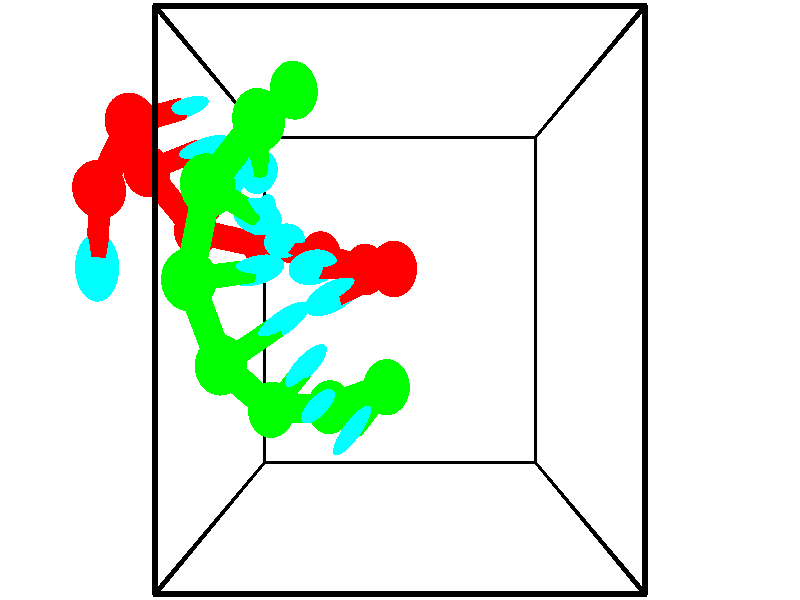 // switches for output
#declare DRAW_BASES = 1; // possible values are 0, 1; only relevant for DNA ribbons
#declare DRAW_BASES_TYPE = 3; // possible values are 1, 2, 3; only relevant for DNA ribbons
#declare DRAW_FOG = 0; // set to 1 to enable fog

#include "colors.inc"

#include "transforms.inc"
background { rgb <1, 1, 1>}

#default {
   normal{
       ripples 0.25
       frequency 0.20
       turbulence 0.2
       lambda 5
   }
	finish {
		phong 0.1
		phong_size 40.
	}
}

// original window dimensions: 1024x640


// camera settings

camera {
	sky <-0, 1, 0>
	up <-0, 1, 0>
	right 1.6 * <1, 0, 0>
	location <2.5, 2.5, 11.1562>
	look_at <2.5, 2.5, 2.5>
	direction <0, 0, -8.6562>
	angle 67.0682
}


# declare cpy_camera_pos = <2.5, 2.5, 11.1562>;
# if (DRAW_FOG = 1)
fog {
	fog_type 2
	up vnormalize(cpy_camera_pos)
	color rgbt<1,1,1,0.3>
	distance 1e-5
	fog_alt 3e-3
	fog_offset 4
}
# end


// LIGHTS

# declare lum = 6;
global_settings {
	ambient_light rgb lum * <0.05, 0.05, 0.05>
	max_trace_level 15
}# declare cpy_direct_light_amount = 0.25;
light_source
{	1000 * <-1, -1, 1>,
	rgb lum * cpy_direct_light_amount
	parallel
}

light_source
{	1000 * <1, 1, -1>,
	rgb lum * cpy_direct_light_amount
	parallel
}

// strand 0

// nucleotide -1

// particle -1
sphere {
	<-0.609770, 3.454051, 4.907813> 0.250000
	pigment { color rgbt <1,0,0,0> }
	no_shadow
}
cylinder {
	<-0.574379, 3.067278, 5.003490>,  <-0.553144, 2.835214, 5.060897>, 0.100000
	pigment { color rgbt <1,0,0,0> }
	no_shadow
}
cylinder {
	<-0.574379, 3.067278, 5.003490>,  <-0.609770, 3.454051, 4.907813>, 0.100000
	pigment { color rgbt <1,0,0,0> }
	no_shadow
}

// particle -1
sphere {
	<-0.574379, 3.067278, 5.003490> 0.100000
	pigment { color rgbt <1,0,0,0> }
	no_shadow
}
sphere {
	0, 1
	scale<0.080000,0.200000,0.300000>
	matrix <0.531540, 0.248920, 0.809632,
		-0.842400, 0.055508, 0.535987,
		0.088477, -0.966932, 0.239195,
		-0.547836, 2.777198, 5.075249>
	pigment { color rgbt <0,1,1,0> }
	no_shadow
}
cylinder {
	<-0.270117, 4.023801, 4.924831>,  <-0.609770, 3.454051, 4.907813>, 0.130000
	pigment { color rgbt <1,0,0,0> }
	no_shadow
}

// nucleotide -1

// particle -1
sphere {
	<-0.270117, 4.023801, 4.924831> 0.250000
	pigment { color rgbt <1,0,0,0> }
	no_shadow
}
cylinder {
	<-0.059921, 4.177935, 4.621416>,  <0.066196, 4.270414, 4.439367>, 0.100000
	pigment { color rgbt <1,0,0,0> }
	no_shadow
}
cylinder {
	<-0.059921, 4.177935, 4.621416>,  <-0.270117, 4.023801, 4.924831>, 0.100000
	pigment { color rgbt <1,0,0,0> }
	no_shadow
}

// particle -1
sphere {
	<-0.059921, 4.177935, 4.621416> 0.100000
	pigment { color rgbt <1,0,0,0> }
	no_shadow
}
sphere {
	0, 1
	scale<0.080000,0.200000,0.300000>
	matrix <0.340187, -0.912349, -0.227798,
		-0.779829, -0.138339, -0.610516,
		0.525490, 0.385333, -0.758537,
		0.097726, 4.293535, 4.393855>
	pigment { color rgbt <0,1,1,0> }
	no_shadow
}
cylinder {
	<-0.404694, 3.736583, 4.223097>,  <-0.270117, 4.023801, 4.924831>, 0.130000
	pigment { color rgbt <1,0,0,0> }
	no_shadow
}

// nucleotide -1

// particle -1
sphere {
	<-0.404694, 3.736583, 4.223097> 0.250000
	pigment { color rgbt <1,0,0,0> }
	no_shadow
}
cylinder {
	<-0.023834, 3.855658, 4.250797>,  <0.204681, 3.927103, 4.267417>, 0.100000
	pigment { color rgbt <1,0,0,0> }
	no_shadow
}
cylinder {
	<-0.023834, 3.855658, 4.250797>,  <-0.404694, 3.736583, 4.223097>, 0.100000
	pigment { color rgbt <1,0,0,0> }
	no_shadow
}

// particle -1
sphere {
	<-0.023834, 3.855658, 4.250797> 0.100000
	pigment { color rgbt <1,0,0,0> }
	no_shadow
}
sphere {
	0, 1
	scale<0.080000,0.200000,0.300000>
	matrix <0.303472, -0.947737, -0.098489,
		0.036312, 0.114792, -0.992726,
		0.952148, 0.297688, 0.069251,
		0.261810, 3.944964, 4.271573>
	pigment { color rgbt <0,1,1,0> }
	no_shadow
}
cylinder {
	<0.026209, 3.195127, 3.839560>,  <-0.404694, 3.736583, 4.223097>, 0.130000
	pigment { color rgbt <1,0,0,0> }
	no_shadow
}

// nucleotide -1

// particle -1
sphere {
	<0.026209, 3.195127, 3.839560> 0.250000
	pigment { color rgbt <1,0,0,0> }
	no_shadow
}
cylinder {
	<0.303444, 3.420000, 4.020040>,  <0.469785, 3.554924, 4.128327>, 0.100000
	pigment { color rgbt <1,0,0,0> }
	no_shadow
}
cylinder {
	<0.303444, 3.420000, 4.020040>,  <0.026209, 3.195127, 3.839560>, 0.100000
	pigment { color rgbt <1,0,0,0> }
	no_shadow
}

// particle -1
sphere {
	<0.303444, 3.420000, 4.020040> 0.100000
	pigment { color rgbt <1,0,0,0> }
	no_shadow
}
sphere {
	0, 1
	scale<0.080000,0.200000,0.300000>
	matrix <0.535703, -0.820514, 0.199447,
		0.482341, 0.103475, -0.869851,
		0.693087, 0.562183, 0.451199,
		0.511370, 3.588655, 4.155399>
	pigment { color rgbt <0,1,1,0> }
	no_shadow
}
cylinder {
	<0.784178, 3.064799, 3.532035>,  <0.026209, 3.195127, 3.839560>, 0.130000
	pigment { color rgbt <1,0,0,0> }
	no_shadow
}

// nucleotide -1

// particle -1
sphere {
	<0.784178, 3.064799, 3.532035> 0.250000
	pigment { color rgbt <1,0,0,0> }
	no_shadow
}
cylinder {
	<0.853554, 3.210752, 3.897938>,  <0.895179, 3.298324, 4.117479>, 0.100000
	pigment { color rgbt <1,0,0,0> }
	no_shadow
}
cylinder {
	<0.853554, 3.210752, 3.897938>,  <0.784178, 3.064799, 3.532035>, 0.100000
	pigment { color rgbt <1,0,0,0> }
	no_shadow
}

// particle -1
sphere {
	<0.853554, 3.210752, 3.897938> 0.100000
	pigment { color rgbt <1,0,0,0> }
	no_shadow
}
sphere {
	0, 1
	scale<0.080000,0.200000,0.300000>
	matrix <0.742099, -0.659059, 0.122186,
		0.647462, 0.657648, -0.385086,
		0.173439, 0.364883, 0.914756,
		0.905585, 3.320217, 4.172365>
	pigment { color rgbt <0,1,1,0> }
	no_shadow
}
cylinder {
	<1.521684, 2.955034, 3.713568>,  <0.784178, 3.064799, 3.532035>, 0.130000
	pigment { color rgbt <1,0,0,0> }
	no_shadow
}

// nucleotide -1

// particle -1
sphere {
	<1.521684, 2.955034, 3.713568> 0.250000
	pigment { color rgbt <1,0,0,0> }
	no_shadow
}
cylinder {
	<1.337276, 3.012304, 4.063874>,  <1.226632, 3.046666, 4.274057>, 0.100000
	pigment { color rgbt <1,0,0,0> }
	no_shadow
}
cylinder {
	<1.337276, 3.012304, 4.063874>,  <1.521684, 2.955034, 3.713568>, 0.100000
	pigment { color rgbt <1,0,0,0> }
	no_shadow
}

// particle -1
sphere {
	<1.337276, 3.012304, 4.063874> 0.100000
	pigment { color rgbt <1,0,0,0> }
	no_shadow
}
sphere {
	0, 1
	scale<0.080000,0.200000,0.300000>
	matrix <0.558180, -0.720422, 0.411616,
		0.689853, 0.678597, 0.252210,
		-0.461019, 0.143176, 0.875764,
		1.198971, 3.055257, 4.326603>
	pigment { color rgbt <0,1,1,0> }
	no_shadow
}
cylinder {
	<2.095520, 2.794267, 4.133945>,  <1.521684, 2.955034, 3.713568>, 0.130000
	pigment { color rgbt <1,0,0,0> }
	no_shadow
}

// nucleotide -1

// particle -1
sphere {
	<2.095520, 2.794267, 4.133945> 0.250000
	pigment { color rgbt <1,0,0,0> }
	no_shadow
}
cylinder {
	<1.790340, 2.794451, 4.392529>,  <1.607233, 2.794561, 4.547680>, 0.100000
	pigment { color rgbt <1,0,0,0> }
	no_shadow
}
cylinder {
	<1.790340, 2.794451, 4.392529>,  <2.095520, 2.794267, 4.133945>, 0.100000
	pigment { color rgbt <1,0,0,0> }
	no_shadow
}

// particle -1
sphere {
	<1.790340, 2.794451, 4.392529> 0.100000
	pigment { color rgbt <1,0,0,0> }
	no_shadow
}
sphere {
	0, 1
	scale<0.080000,0.200000,0.300000>
	matrix <0.480165, -0.669155, 0.567162,
		0.432842, 0.743123, 0.510310,
		-0.762948, 0.000459, 0.646460,
		1.561456, 2.794589, 4.586467>
	pigment { color rgbt <0,1,1,0> }
	no_shadow
}
cylinder {
	<2.432577, 2.775540, 4.720047>,  <2.095520, 2.794267, 4.133945>, 0.130000
	pigment { color rgbt <1,0,0,0> }
	no_shadow
}

// nucleotide -1

// particle -1
sphere {
	<2.432577, 2.775540, 4.720047> 0.250000
	pigment { color rgbt <1,0,0,0> }
	no_shadow
}
cylinder {
	<2.068100, 2.632799, 4.802398>,  <1.849414, 2.547155, 4.851810>, 0.100000
	pigment { color rgbt <1,0,0,0> }
	no_shadow
}
cylinder {
	<2.068100, 2.632799, 4.802398>,  <2.432577, 2.775540, 4.720047>, 0.100000
	pigment { color rgbt <1,0,0,0> }
	no_shadow
}

// particle -1
sphere {
	<2.068100, 2.632799, 4.802398> 0.100000
	pigment { color rgbt <1,0,0,0> }
	no_shadow
}
sphere {
	0, 1
	scale<0.080000,0.200000,0.300000>
	matrix <0.410128, -0.738339, 0.535397,
		-0.039048, 0.572287, 0.819124,
		-0.911192, -0.356851, 0.205880,
		1.794742, 2.525744, 4.864162>
	pigment { color rgbt <0,1,1,0> }
	no_shadow
}
// strand 1

// nucleotide -1

// particle -1
sphere {
	<2.355558, 1.718732, 4.654943> 0.250000
	pigment { color rgbt <0,1,0,0> }
	no_shadow
}
cylinder {
	<2.170860, 1.554996, 4.969709>,  <2.060042, 1.456755, 5.158569>, 0.100000
	pigment { color rgbt <0,1,0,0> }
	no_shadow
}
cylinder {
	<2.170860, 1.554996, 4.969709>,  <2.355558, 1.718732, 4.654943>, 0.100000
	pigment { color rgbt <0,1,0,0> }
	no_shadow
}

// particle -1
sphere {
	<2.170860, 1.554996, 4.969709> 0.100000
	pigment { color rgbt <0,1,0,0> }
	no_shadow
}
sphere {
	0, 1
	scale<0.080000,0.200000,0.300000>
	matrix <-0.760005, 0.640013, -0.113032,
		-0.457367, -0.650251, -0.606621,
		-0.461744, -0.409338, 0.786915,
		2.032337, 1.432195, 5.205784>
	pigment { color rgbt <0,1,1,0> }
	no_shadow
}
cylinder {
	<1.707950, 1.494923, 4.355894>,  <2.355558, 1.718732, 4.654943>, 0.130000
	pigment { color rgbt <0,1,0,0> }
	no_shadow
}

// nucleotide -1

// particle -1
sphere {
	<1.707950, 1.494923, 4.355894> 0.250000
	pigment { color rgbt <0,1,0,0> }
	no_shadow
}
cylinder {
	<1.688339, 1.557651, 4.750458>,  <1.676573, 1.595287, 4.987196>, 0.100000
	pigment { color rgbt <0,1,0,0> }
	no_shadow
}
cylinder {
	<1.688339, 1.557651, 4.750458>,  <1.707950, 1.494923, 4.355894>, 0.100000
	pigment { color rgbt <0,1,0,0> }
	no_shadow
}

// particle -1
sphere {
	<1.688339, 1.557651, 4.750458> 0.100000
	pigment { color rgbt <0,1,0,0> }
	no_shadow
}
sphere {
	0, 1
	scale<0.080000,0.200000,0.300000>
	matrix <-0.649337, 0.745404, -0.150779,
		-0.758919, -0.647904, 0.065284,
		-0.049027, 0.156820, 0.986410,
		1.673631, 1.604697, 5.046381>
	pigment { color rgbt <0,1,1,0> }
	no_shadow
}
cylinder {
	<1.113329, 1.510581, 4.622721>,  <1.707950, 1.494923, 4.355894>, 0.130000
	pigment { color rgbt <0,1,0,0> }
	no_shadow
}

// nucleotide -1

// particle -1
sphere {
	<1.113329, 1.510581, 4.622721> 0.250000
	pigment { color rgbt <0,1,0,0> }
	no_shadow
}
cylinder {
	<1.356056, 1.753396, 4.827964>,  <1.501693, 1.899085, 4.951109>, 0.100000
	pigment { color rgbt <0,1,0,0> }
	no_shadow
}
cylinder {
	<1.356056, 1.753396, 4.827964>,  <1.113329, 1.510581, 4.622721>, 0.100000
	pigment { color rgbt <0,1,0,0> }
	no_shadow
}

// particle -1
sphere {
	<1.356056, 1.753396, 4.827964> 0.100000
	pigment { color rgbt <0,1,0,0> }
	no_shadow
}
sphere {
	0, 1
	scale<0.080000,0.200000,0.300000>
	matrix <-0.571466, 0.781881, -0.249176,
		-0.552447, -0.142018, 0.821360,
		0.606818, 0.607036, 0.513106,
		1.538102, 1.935507, 4.981896>
	pigment { color rgbt <0,1,1,0> }
	no_shadow
}
cylinder {
	<0.720863, 1.959529, 5.146707>,  <1.113329, 1.510581, 4.622721>, 0.130000
	pigment { color rgbt <0,1,0,0> }
	no_shadow
}

// nucleotide -1

// particle -1
sphere {
	<0.720863, 1.959529, 5.146707> 0.250000
	pigment { color rgbt <0,1,0,0> }
	no_shadow
}
cylinder {
	<1.059219, 2.159636, 5.072735>,  <1.262233, 2.279701, 5.028351>, 0.100000
	pigment { color rgbt <0,1,0,0> }
	no_shadow
}
cylinder {
	<1.059219, 2.159636, 5.072735>,  <0.720863, 1.959529, 5.146707>, 0.100000
	pigment { color rgbt <0,1,0,0> }
	no_shadow
}

// particle -1
sphere {
	<1.059219, 2.159636, 5.072735> 0.100000
	pigment { color rgbt <0,1,0,0> }
	no_shadow
}
sphere {
	0, 1
	scale<0.080000,0.200000,0.300000>
	matrix <-0.533292, 0.798671, -0.278791,
		0.008228, 0.334449, 0.942378,
		0.845891, 0.500269, -0.184930,
		1.312987, 2.309717, 5.017256>
	pigment { color rgbt <0,1,1,0> }
	no_shadow
}
cylinder {
	<0.489435, 2.661021, 5.399218>,  <0.720863, 1.959529, 5.146707>, 0.130000
	pigment { color rgbt <0,1,0,0> }
	no_shadow
}

// nucleotide -1

// particle -1
sphere {
	<0.489435, 2.661021, 5.399218> 0.250000
	pigment { color rgbt <0,1,0,0> }
	no_shadow
}
cylinder {
	<0.802216, 2.713120, 5.155386>,  <0.989884, 2.744380, 5.009087>, 0.100000
	pigment { color rgbt <0,1,0,0> }
	no_shadow
}
cylinder {
	<0.802216, 2.713120, 5.155386>,  <0.489435, 2.661021, 5.399218>, 0.100000
	pigment { color rgbt <0,1,0,0> }
	no_shadow
}

// particle -1
sphere {
	<0.802216, 2.713120, 5.155386> 0.100000
	pigment { color rgbt <0,1,0,0> }
	no_shadow
}
sphere {
	0, 1
	scale<0.080000,0.200000,0.300000>
	matrix <-0.421546, 0.830890, -0.363209,
		0.459186, 0.540978, 0.704621,
		0.781951, 0.130250, -0.609580,
		1.036801, 2.752195, 4.972512>
	pigment { color rgbt <0,1,1,0> }
	no_shadow
}
cylinder {
	<0.682911, 3.402528, 5.443232>,  <0.489435, 2.661021, 5.399218>, 0.130000
	pigment { color rgbt <0,1,0,0> }
	no_shadow
}

// nucleotide -1

// particle -1
sphere {
	<0.682911, 3.402528, 5.443232> 0.250000
	pigment { color rgbt <0,1,0,0> }
	no_shadow
}
cylinder {
	<0.875046, 3.300256, 5.107636>,  <0.990327, 3.238893, 4.906279>, 0.100000
	pigment { color rgbt <0,1,0,0> }
	no_shadow
}
cylinder {
	<0.875046, 3.300256, 5.107636>,  <0.682911, 3.402528, 5.443232>, 0.100000
	pigment { color rgbt <0,1,0,0> }
	no_shadow
}

// particle -1
sphere {
	<0.875046, 3.300256, 5.107636> 0.100000
	pigment { color rgbt <0,1,0,0> }
	no_shadow
}
sphere {
	0, 1
	scale<0.080000,0.200000,0.300000>
	matrix <-0.331057, 0.832957, -0.443378,
		0.812205, 0.490725, 0.315456,
		0.480338, -0.255680, -0.838989,
		1.019147, 3.223552, 4.855940>
	pigment { color rgbt <0,1,1,0> }
	no_shadow
}
cylinder {
	<1.128627, 3.956673, 5.291398>,  <0.682911, 3.402528, 5.443232>, 0.130000
	pigment { color rgbt <0,1,0,0> }
	no_shadow
}

// nucleotide -1

// particle -1
sphere {
	<1.128627, 3.956673, 5.291398> 0.250000
	pigment { color rgbt <0,1,0,0> }
	no_shadow
}
cylinder {
	<1.049644, 3.773462, 4.944705>,  <1.002255, 3.663536, 4.736690>, 0.100000
	pigment { color rgbt <0,1,0,0> }
	no_shadow
}
cylinder {
	<1.049644, 3.773462, 4.944705>,  <1.128627, 3.956673, 5.291398>, 0.100000
	pigment { color rgbt <0,1,0,0> }
	no_shadow
}

// particle -1
sphere {
	<1.049644, 3.773462, 4.944705> 0.100000
	pigment { color rgbt <0,1,0,0> }
	no_shadow
}
sphere {
	0, 1
	scale<0.080000,0.200000,0.300000>
	matrix <-0.328977, 0.863827, -0.381544,
		0.923464, 0.209796, -0.321248,
		-0.197457, -0.458026, -0.866732,
		0.990407, 3.636055, 4.684686>
	pigment { color rgbt <0,1,1,0> }
	no_shadow
}
cylinder {
	<1.375159, 4.351831, 4.755432>,  <1.128627, 3.956673, 5.291398>, 0.130000
	pigment { color rgbt <0,1,0,0> }
	no_shadow
}

// nucleotide -1

// particle -1
sphere {
	<1.375159, 4.351831, 4.755432> 0.250000
	pigment { color rgbt <0,1,0,0> }
	no_shadow
}
cylinder {
	<1.095901, 4.120324, 4.586851>,  <0.928347, 3.981420, 4.485703>, 0.100000
	pigment { color rgbt <0,1,0,0> }
	no_shadow
}
cylinder {
	<1.095901, 4.120324, 4.586851>,  <1.375159, 4.351831, 4.755432>, 0.100000
	pigment { color rgbt <0,1,0,0> }
	no_shadow
}

// particle -1
sphere {
	<1.095901, 4.120324, 4.586851> 0.100000
	pigment { color rgbt <0,1,0,0> }
	no_shadow
}
sphere {
	0, 1
	scale<0.080000,0.200000,0.300000>
	matrix <-0.370185, 0.795669, -0.479452,
		0.612828, -0.178712, -0.769743,
		-0.698144, -0.578769, -0.421452,
		0.886458, 3.946694, 4.460416>
	pigment { color rgbt <0,1,1,0> }
	no_shadow
}
// box output
cylinder {
	<0.000000, 0.000000, 0.000000>,  <5.000000, 0.000000, 0.000000>, 0.025000
	pigment { color rgbt <0,0,0,0> }
	no_shadow
}
cylinder {
	<0.000000, 0.000000, 0.000000>,  <0.000000, 5.000000, 0.000000>, 0.025000
	pigment { color rgbt <0,0,0,0> }
	no_shadow
}
cylinder {
	<0.000000, 0.000000, 0.000000>,  <0.000000, 0.000000, 5.000000>, 0.025000
	pigment { color rgbt <0,0,0,0> }
	no_shadow
}
cylinder {
	<5.000000, 5.000000, 5.000000>,  <0.000000, 5.000000, 5.000000>, 0.025000
	pigment { color rgbt <0,0,0,0> }
	no_shadow
}
cylinder {
	<5.000000, 5.000000, 5.000000>,  <5.000000, 0.000000, 5.000000>, 0.025000
	pigment { color rgbt <0,0,0,0> }
	no_shadow
}
cylinder {
	<5.000000, 5.000000, 5.000000>,  <5.000000, 5.000000, 0.000000>, 0.025000
	pigment { color rgbt <0,0,0,0> }
	no_shadow
}
cylinder {
	<0.000000, 0.000000, 5.000000>,  <0.000000, 5.000000, 5.000000>, 0.025000
	pigment { color rgbt <0,0,0,0> }
	no_shadow
}
cylinder {
	<0.000000, 0.000000, 5.000000>,  <5.000000, 0.000000, 5.000000>, 0.025000
	pigment { color rgbt <0,0,0,0> }
	no_shadow
}
cylinder {
	<5.000000, 5.000000, 0.000000>,  <0.000000, 5.000000, 0.000000>, 0.025000
	pigment { color rgbt <0,0,0,0> }
	no_shadow
}
cylinder {
	<5.000000, 5.000000, 0.000000>,  <5.000000, 0.000000, 0.000000>, 0.025000
	pigment { color rgbt <0,0,0,0> }
	no_shadow
}
cylinder {
	<5.000000, 0.000000, 5.000000>,  <5.000000, 0.000000, 0.000000>, 0.025000
	pigment { color rgbt <0,0,0,0> }
	no_shadow
}
cylinder {
	<0.000000, 5.000000, 0.000000>,  <0.000000, 5.000000, 5.000000>, 0.025000
	pigment { color rgbt <0,0,0,0> }
	no_shadow
}
// end of box output
